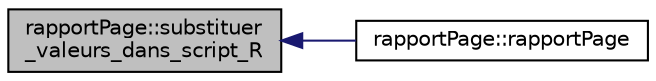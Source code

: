 digraph "rapportPage::substituer_valeurs_dans_script_R"
{
 // INTERACTIVE_SVG=YES
  edge [fontname="Helvetica",fontsize="10",labelfontname="Helvetica",labelfontsize="10"];
  node [fontname="Helvetica",fontsize="10",shape=record];
  rankdir="LR";
  Node32 [label="rapportPage::substituer\l_valeurs_dans_script_R",height=0.2,width=0.4,color="black", fillcolor="grey75", style="filled", fontcolor="black"];
  Node32 -> Node33 [dir="back",color="midnightblue",fontsize="10",style="solid",fontname="Helvetica"];
  Node33 [label="rapportPage::rapportPage",height=0.2,width=0.4,color="black", fillcolor="white", style="filled",URL="$classrapport_page.html#adba3d64de94b773300af461e8f57a0fd",tooltip="Constructeur de l&#39;onglet \"Code de paye des tests\". "];
}
